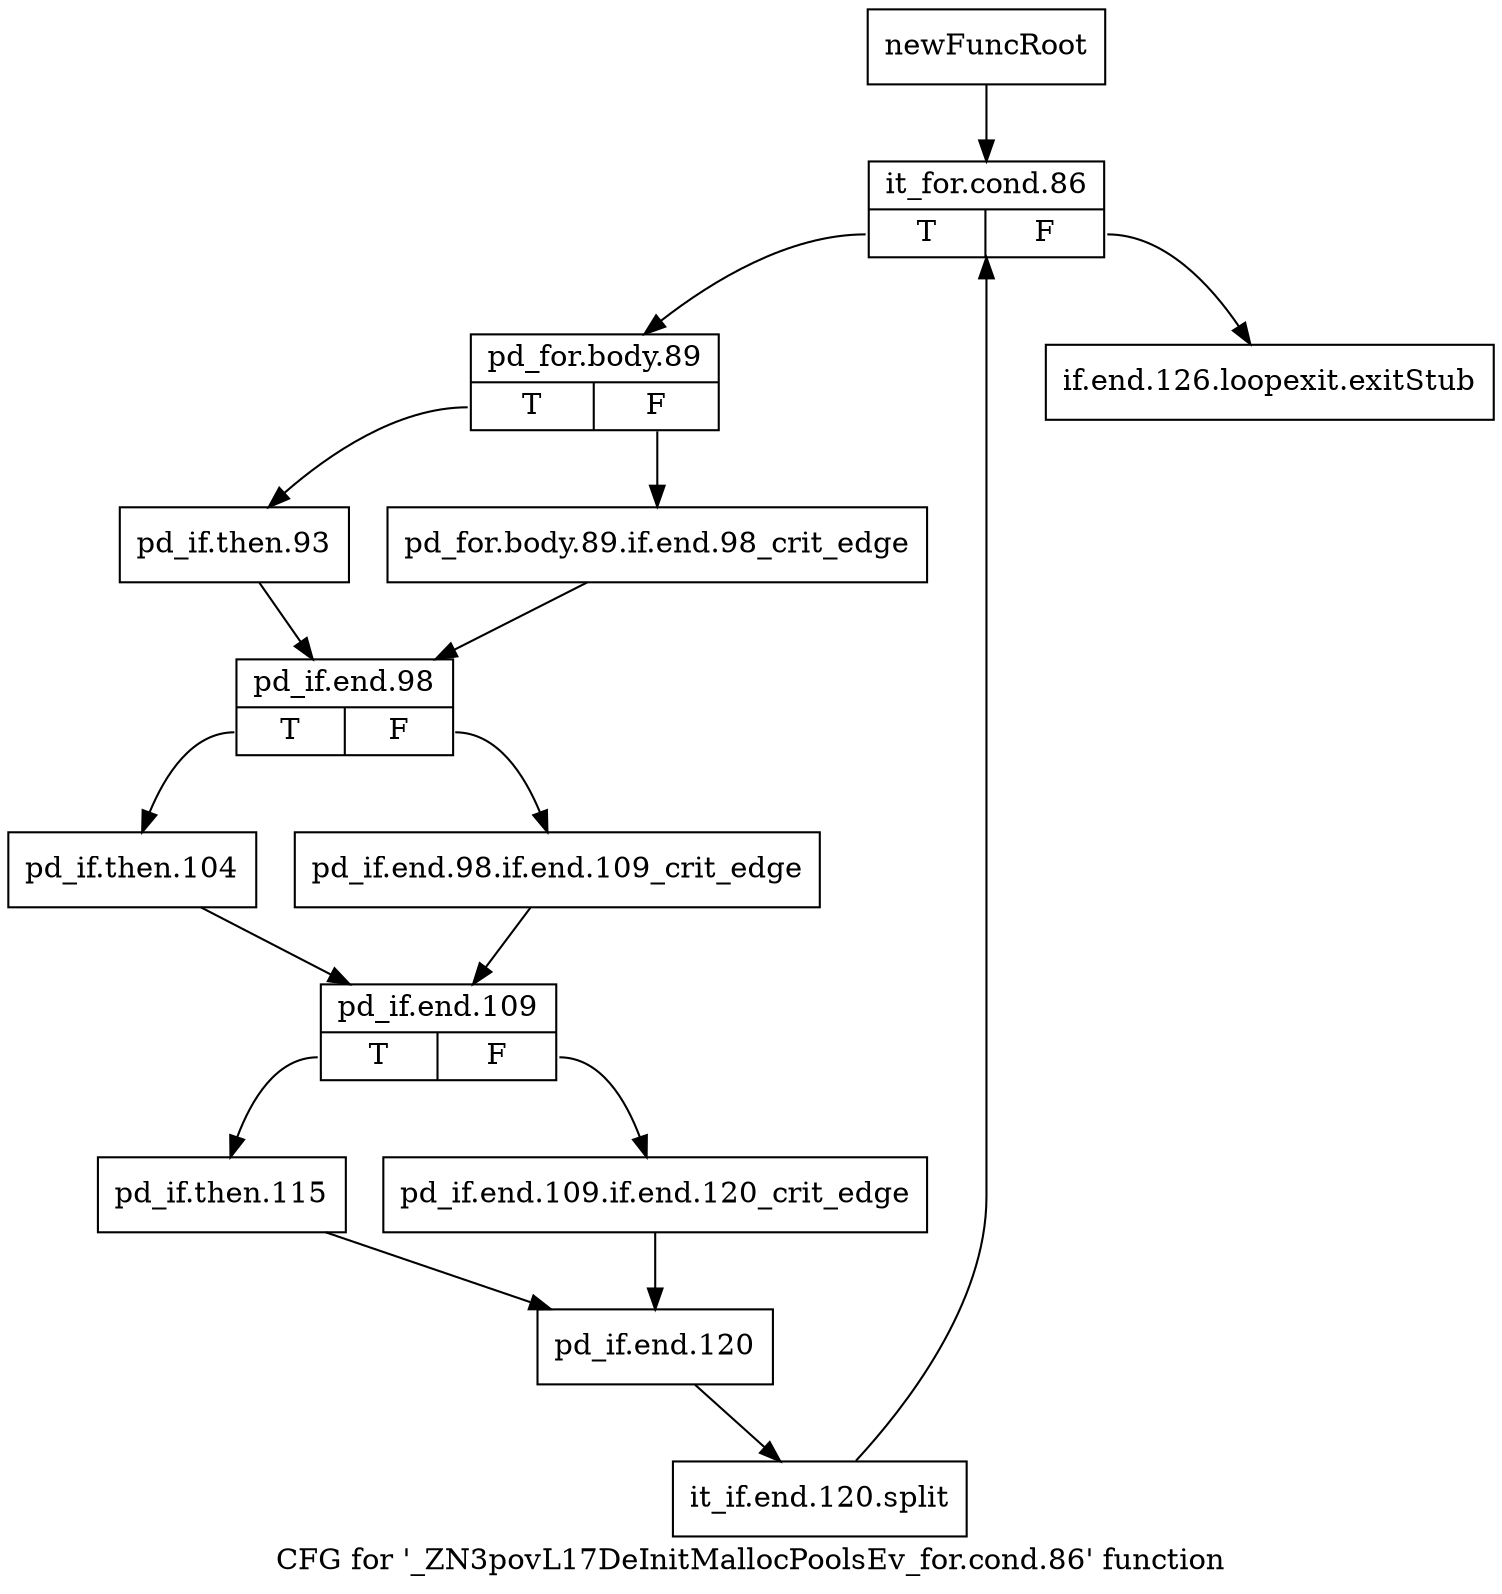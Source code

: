 digraph "CFG for '_ZN3povL17DeInitMallocPoolsEv_for.cond.86' function" {
	label="CFG for '_ZN3povL17DeInitMallocPoolsEv_for.cond.86' function";

	Node0x2594d80 [shape=record,label="{newFuncRoot}"];
	Node0x2594d80 -> Node0x2594e20;
	Node0x2594dd0 [shape=record,label="{if.end.126.loopexit.exitStub}"];
	Node0x2594e20 [shape=record,label="{it_for.cond.86|{<s0>T|<s1>F}}"];
	Node0x2594e20:s0 -> Node0x2594e70;
	Node0x2594e20:s1 -> Node0x2594dd0;
	Node0x2594e70 [shape=record,label="{pd_for.body.89|{<s0>T|<s1>F}}"];
	Node0x2594e70:s0 -> Node0x2594f10;
	Node0x2594e70:s1 -> Node0x2594ec0;
	Node0x2594ec0 [shape=record,label="{pd_for.body.89.if.end.98_crit_edge}"];
	Node0x2594ec0 -> Node0x2594f60;
	Node0x2594f10 [shape=record,label="{pd_if.then.93}"];
	Node0x2594f10 -> Node0x2594f60;
	Node0x2594f60 [shape=record,label="{pd_if.end.98|{<s0>T|<s1>F}}"];
	Node0x2594f60:s0 -> Node0x2595000;
	Node0x2594f60:s1 -> Node0x2594fb0;
	Node0x2594fb0 [shape=record,label="{pd_if.end.98.if.end.109_crit_edge}"];
	Node0x2594fb0 -> Node0x2595050;
	Node0x2595000 [shape=record,label="{pd_if.then.104}"];
	Node0x2595000 -> Node0x2595050;
	Node0x2595050 [shape=record,label="{pd_if.end.109|{<s0>T|<s1>F}}"];
	Node0x2595050:s0 -> Node0x25950f0;
	Node0x2595050:s1 -> Node0x25950a0;
	Node0x25950a0 [shape=record,label="{pd_if.end.109.if.end.120_crit_edge}"];
	Node0x25950a0 -> Node0x2595140;
	Node0x25950f0 [shape=record,label="{pd_if.then.115}"];
	Node0x25950f0 -> Node0x2595140;
	Node0x2595140 [shape=record,label="{pd_if.end.120}"];
	Node0x2595140 -> Node0x3797d60;
	Node0x3797d60 [shape=record,label="{it_if.end.120.split}"];
	Node0x3797d60 -> Node0x2594e20;
}
